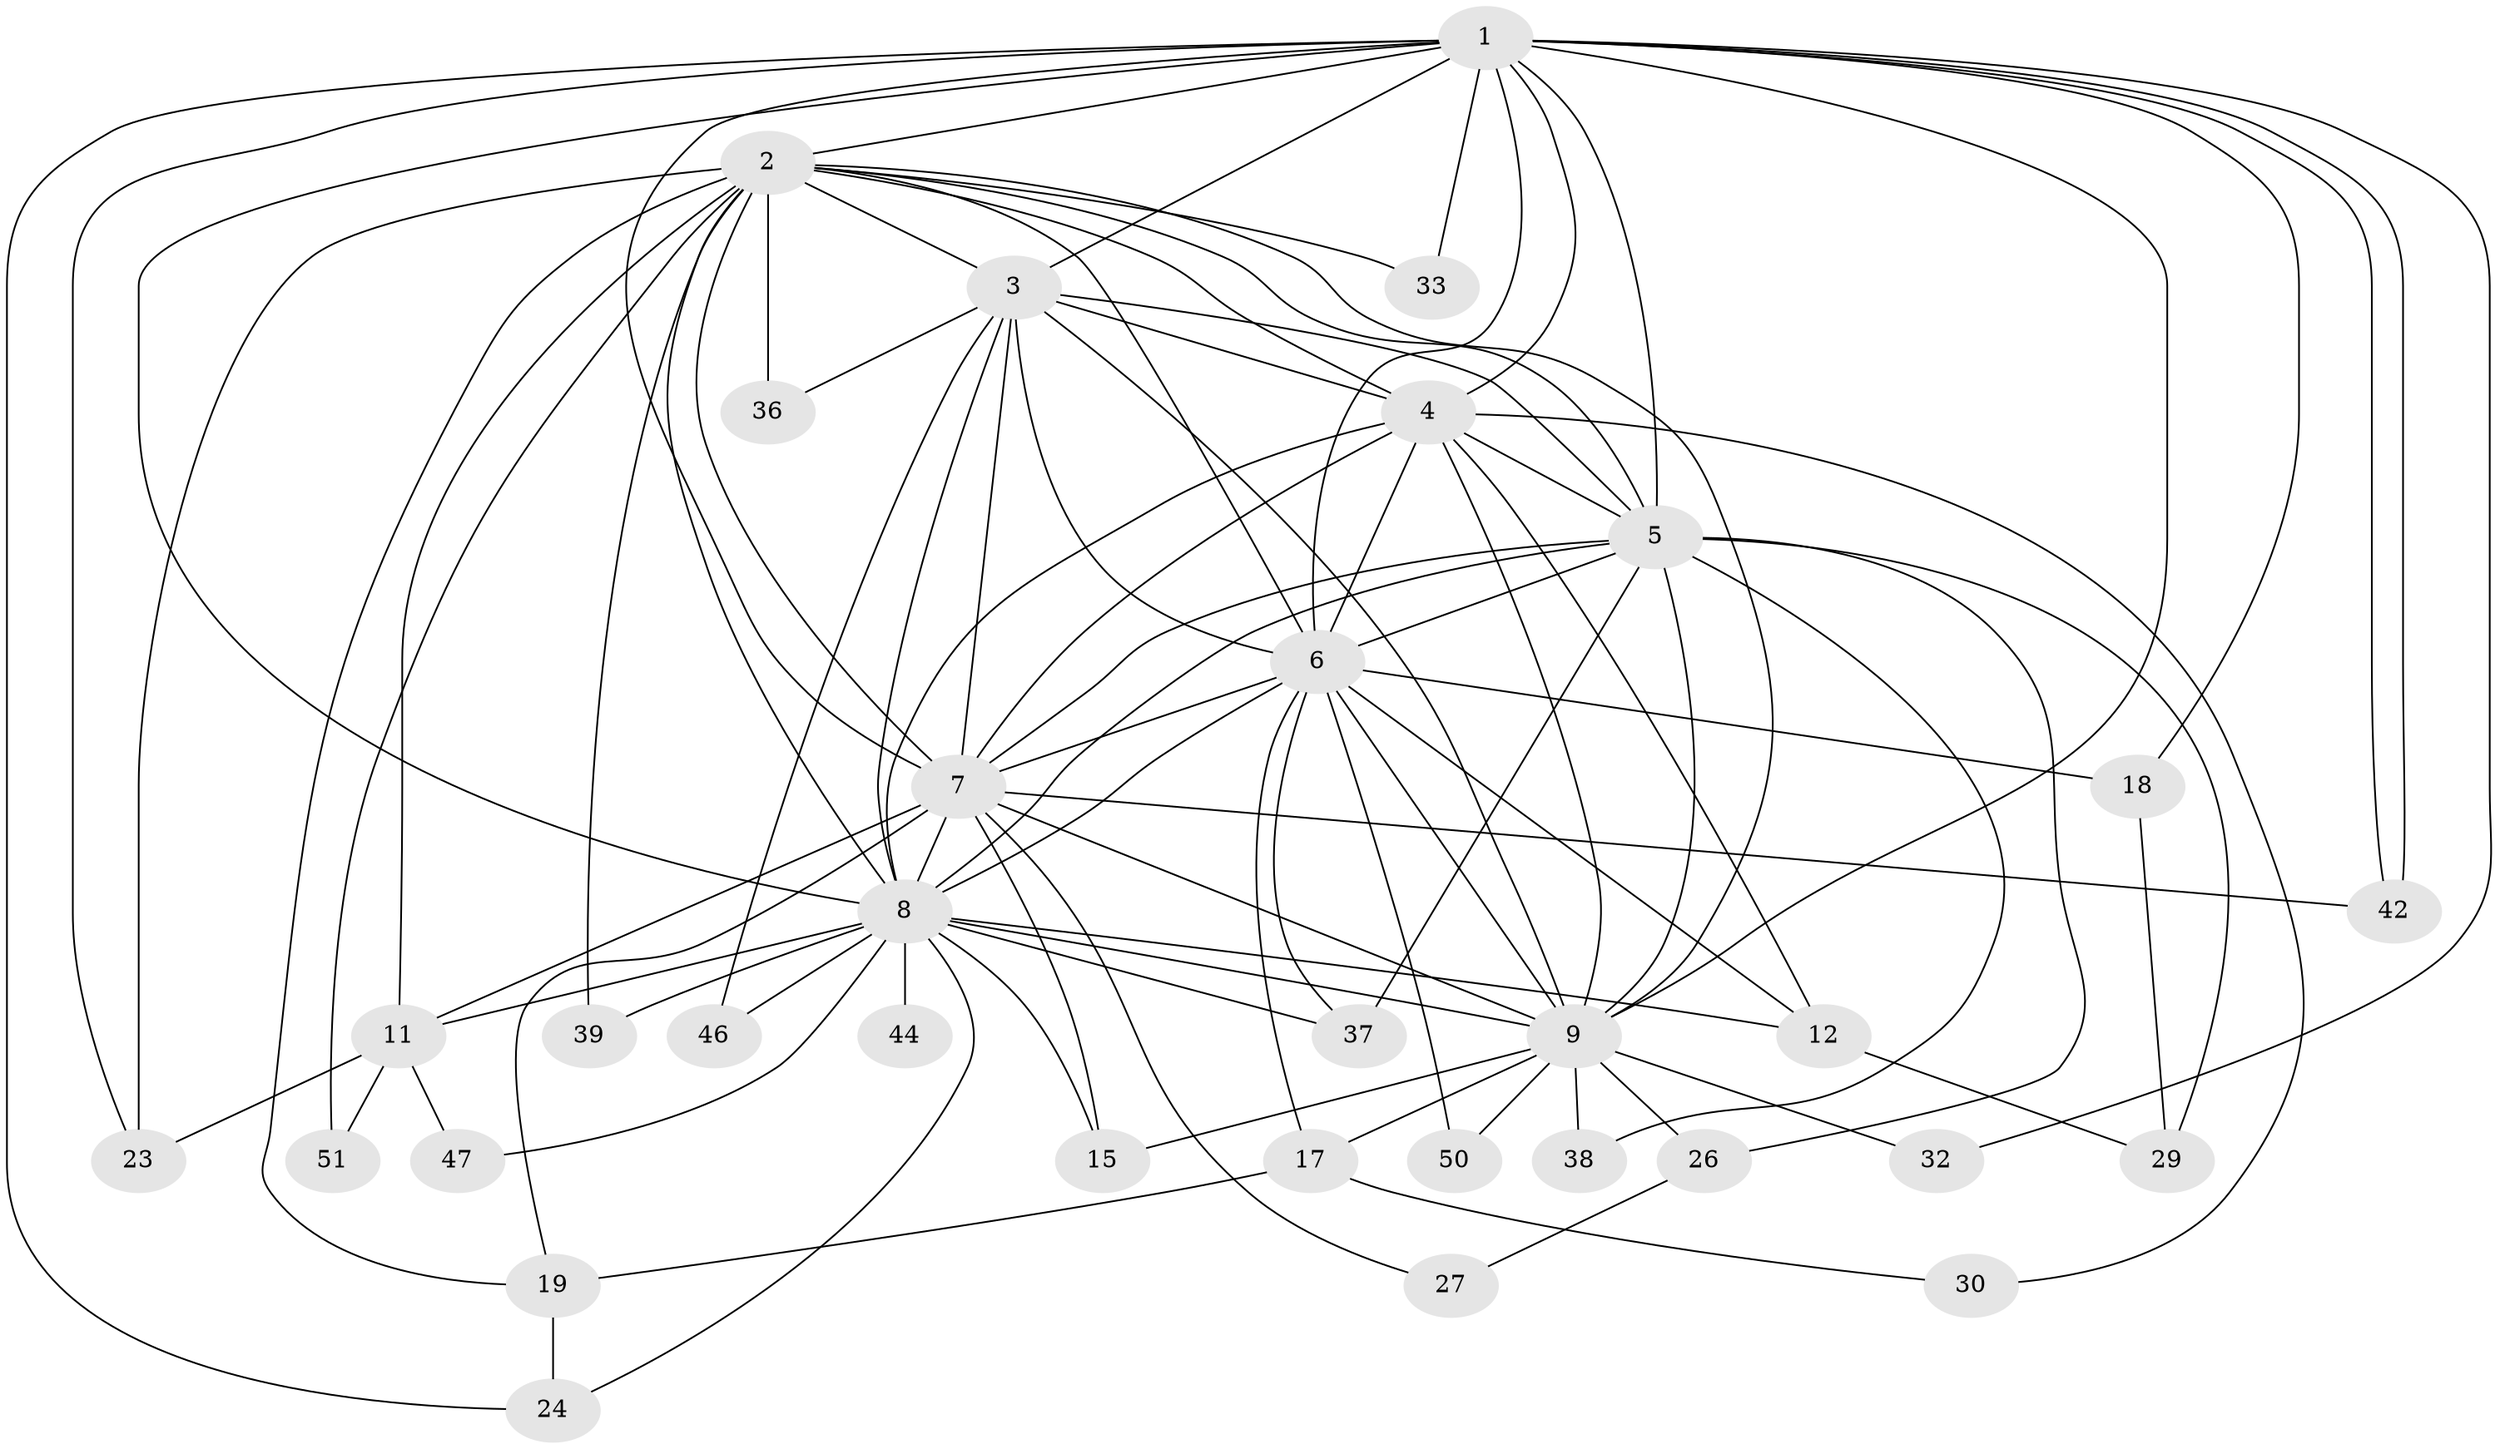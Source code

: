 // Generated by graph-tools (version 1.1) at 2025/51/02/27/25 19:51:52]
// undirected, 33 vertices, 92 edges
graph export_dot {
graph [start="1"]
  node [color=gray90,style=filled];
  1 [super="+16"];
  2 [super="+35"];
  3 [super="+14"];
  4 [super="+31"];
  5 [super="+48"];
  6 [super="+20"];
  7 [super="+28"];
  8 [super="+10"];
  9 [super="+41"];
  11 [super="+21"];
  12 [super="+13"];
  15 [super="+22"];
  17;
  18;
  19 [super="+25"];
  23 [super="+43"];
  24 [super="+34"];
  26;
  27;
  29 [super="+45"];
  30;
  32;
  33;
  36;
  37 [super="+40"];
  38;
  39;
  42 [super="+49"];
  44;
  46;
  47;
  50;
  51;
  1 -- 2;
  1 -- 3;
  1 -- 4;
  1 -- 5;
  1 -- 6;
  1 -- 7;
  1 -- 8 [weight=2];
  1 -- 9;
  1 -- 18;
  1 -- 23;
  1 -- 32;
  1 -- 33;
  1 -- 42;
  1 -- 42;
  1 -- 24;
  2 -- 3;
  2 -- 4;
  2 -- 5;
  2 -- 6;
  2 -- 7;
  2 -- 8 [weight=2];
  2 -- 9 [weight=2];
  2 -- 19;
  2 -- 23;
  2 -- 33;
  2 -- 36;
  2 -- 39;
  2 -- 51;
  2 -- 11;
  3 -- 4;
  3 -- 5 [weight=2];
  3 -- 6;
  3 -- 7;
  3 -- 8 [weight=2];
  3 -- 9;
  3 -- 36;
  3 -- 46;
  4 -- 5;
  4 -- 6 [weight=2];
  4 -- 7;
  4 -- 8 [weight=2];
  4 -- 9;
  4 -- 12;
  4 -- 30;
  5 -- 6 [weight=3];
  5 -- 7;
  5 -- 8 [weight=2];
  5 -- 9;
  5 -- 26;
  5 -- 37;
  5 -- 38;
  5 -- 29;
  6 -- 7;
  6 -- 8 [weight=2];
  6 -- 9;
  6 -- 17;
  6 -- 18;
  6 -- 50;
  6 -- 37;
  6 -- 12;
  7 -- 8 [weight=2];
  7 -- 9;
  7 -- 11;
  7 -- 15;
  7 -- 19;
  7 -- 27;
  7 -- 42;
  8 -- 9 [weight=3];
  8 -- 37;
  8 -- 39;
  8 -- 44 [weight=2];
  8 -- 46;
  8 -- 11;
  8 -- 12;
  8 -- 47;
  8 -- 24;
  8 -- 15;
  9 -- 15;
  9 -- 17;
  9 -- 26;
  9 -- 32;
  9 -- 38;
  9 -- 50;
  11 -- 51;
  11 -- 23;
  11 -- 47;
  12 -- 29;
  17 -- 30;
  17 -- 19;
  18 -- 29;
  19 -- 24;
  26 -- 27;
}
